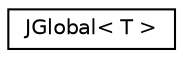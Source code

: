 digraph "Graphical Class Hierarchy"
{
  edge [fontname="Helvetica",fontsize="10",labelfontname="Helvetica",labelfontsize="10"];
  node [fontname="Helvetica",fontsize="10",shape=record];
  rankdir="LR";
  Node1 [label="JGlobal\< T \>",height=0.2,width=0.4,color="black", fillcolor="white", style="filled",URL="$classJGlobal.html"];
}
